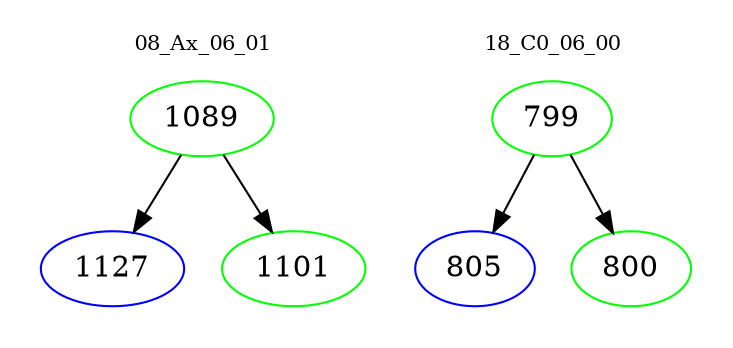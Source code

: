 digraph{
subgraph cluster_0 {
color = white
label = "08_Ax_06_01";
fontsize=10;
T0_1089 [label="1089", color="green"]
T0_1089 -> T0_1127 [color="black"]
T0_1127 [label="1127", color="blue"]
T0_1089 -> T0_1101 [color="black"]
T0_1101 [label="1101", color="green"]
}
subgraph cluster_1 {
color = white
label = "18_C0_06_00";
fontsize=10;
T1_799 [label="799", color="green"]
T1_799 -> T1_805 [color="black"]
T1_805 [label="805", color="blue"]
T1_799 -> T1_800 [color="black"]
T1_800 [label="800", color="green"]
}
}
